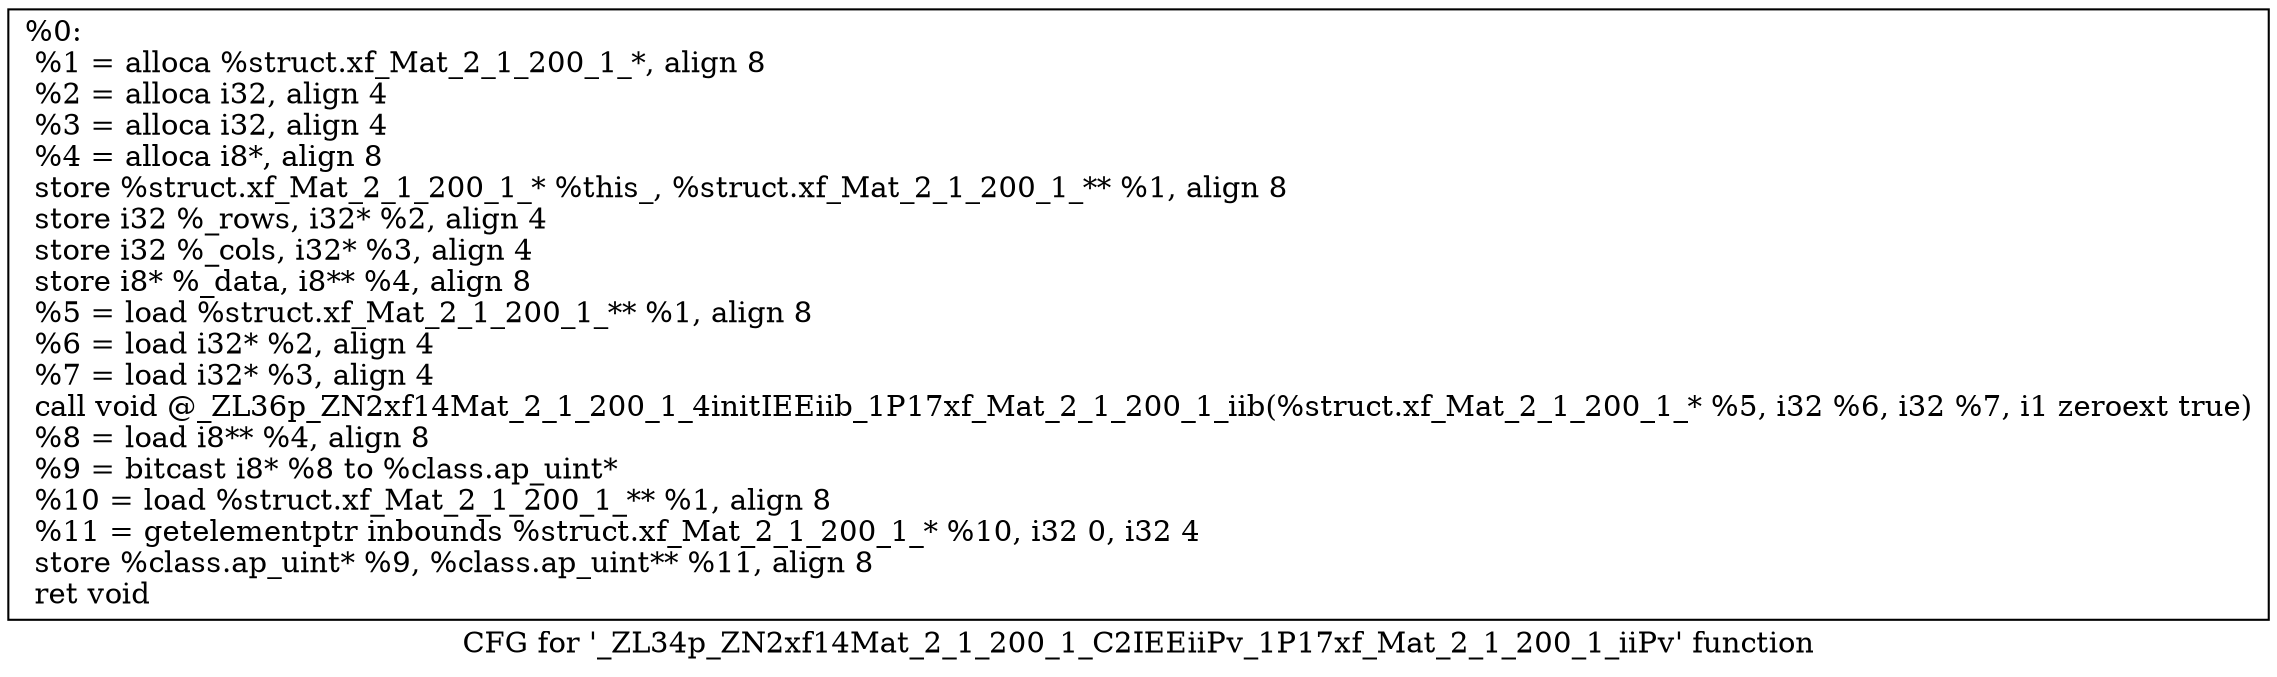 digraph "CFG for '_ZL34p_ZN2xf14Mat_2_1_200_1_C2IEEiiPv_1P17xf_Mat_2_1_200_1_iiPv' function" {
	label="CFG for '_ZL34p_ZN2xf14Mat_2_1_200_1_C2IEEiiPv_1P17xf_Mat_2_1_200_1_iiPv' function";

	Node0x2e249b0 [shape=record,label="{%0:\l  %1 = alloca %struct.xf_Mat_2_1_200_1_*, align 8\l  %2 = alloca i32, align 4\l  %3 = alloca i32, align 4\l  %4 = alloca i8*, align 8\l  store %struct.xf_Mat_2_1_200_1_* %this_, %struct.xf_Mat_2_1_200_1_** %1, align 8\l  store i32 %_rows, i32* %2, align 4\l  store i32 %_cols, i32* %3, align 4\l  store i8* %_data, i8** %4, align 8\l  %5 = load %struct.xf_Mat_2_1_200_1_** %1, align 8\l  %6 = load i32* %2, align 4\l  %7 = load i32* %3, align 4\l  call void @_ZL36p_ZN2xf14Mat_2_1_200_1_4initIEEiib_1P17xf_Mat_2_1_200_1_iib(%struct.xf_Mat_2_1_200_1_* %5, i32 %6, i32 %7, i1 zeroext true)\l  %8 = load i8** %4, align 8\l  %9 = bitcast i8* %8 to %class.ap_uint*\l  %10 = load %struct.xf_Mat_2_1_200_1_** %1, align 8\l  %11 = getelementptr inbounds %struct.xf_Mat_2_1_200_1_* %10, i32 0, i32 4\l  store %class.ap_uint* %9, %class.ap_uint** %11, align 8\l  ret void\l}"];
}
